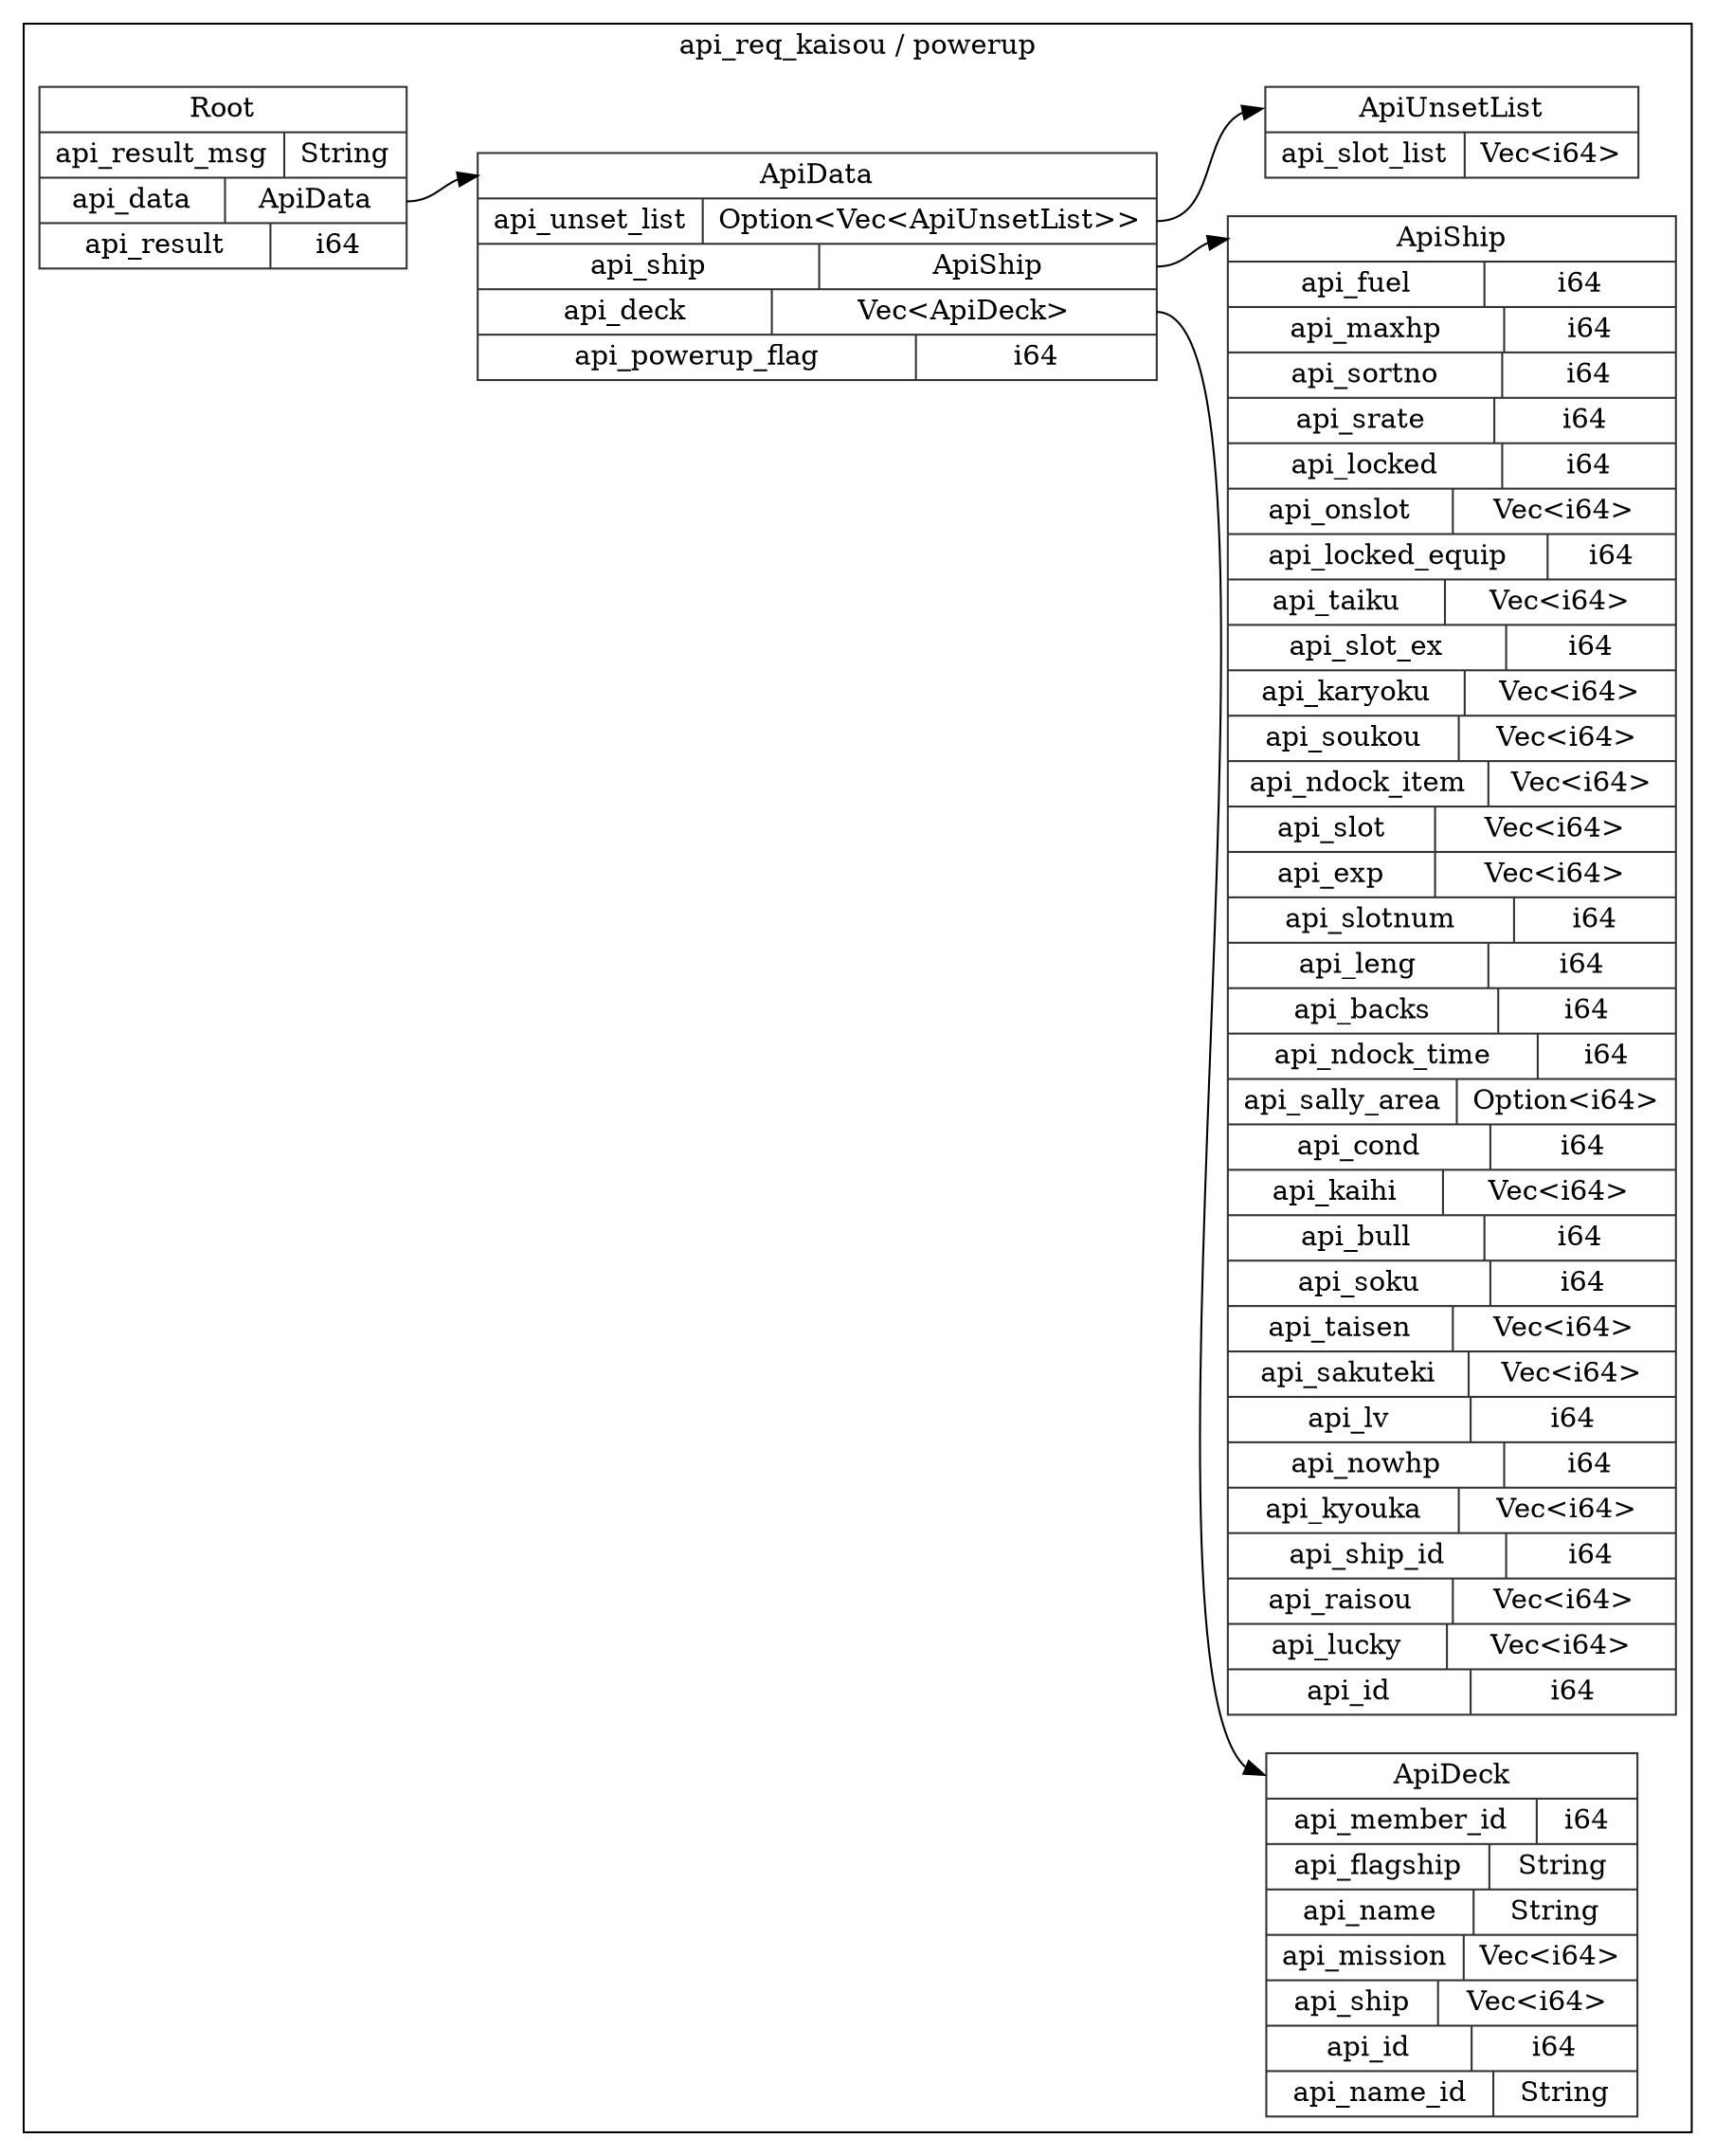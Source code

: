 digraph {
  rankdir=LR;
  subgraph cluster_0 {
    label="api_req_kaisou / powerup";
    node [style="filled", color=white, style="solid", color=gray20];
    api_req_kaisou__powerup__ApiData [label="<ApiData> ApiData  | { api_unset_list | <api_unset_list> Option\<Vec\<ApiUnsetList\>\> } | { api_ship | <api_ship> ApiShip } | { api_deck | <api_deck> Vec\<ApiDeck\> } | { api_powerup_flag | <api_powerup_flag> i64 }", shape=record];
    api_req_kaisou__powerup__ApiUnsetList;
    api_req_kaisou__powerup__ApiData:api_unset_list:e -> api_req_kaisou__powerup__ApiUnsetList:ApiUnsetList:w;
    api_req_kaisou__powerup__ApiShip;
    api_req_kaisou__powerup__ApiData:api_ship:e -> api_req_kaisou__powerup__ApiShip:ApiShip:w;
    api_req_kaisou__powerup__ApiDeck;
    api_req_kaisou__powerup__ApiData:api_deck:e -> api_req_kaisou__powerup__ApiDeck:ApiDeck:w;
    api_req_kaisou__powerup__ApiShip [label="<ApiShip> ApiShip  | { api_fuel | <api_fuel> i64 } | { api_maxhp | <api_maxhp> i64 } | { api_sortno | <api_sortno> i64 } | { api_srate | <api_srate> i64 } | { api_locked | <api_locked> i64 } | { api_onslot | <api_onslot> Vec\<i64\> } | { api_locked_equip | <api_locked_equip> i64 } | { api_taiku | <api_taiku> Vec\<i64\> } | { api_slot_ex | <api_slot_ex> i64 } | { api_karyoku | <api_karyoku> Vec\<i64\> } | { api_soukou | <api_soukou> Vec\<i64\> } | { api_ndock_item | <api_ndock_item> Vec\<i64\> } | { api_slot | <api_slot> Vec\<i64\> } | { api_exp | <api_exp> Vec\<i64\> } | { api_slotnum | <api_slotnum> i64 } | { api_leng | <api_leng> i64 } | { api_backs | <api_backs> i64 } | { api_ndock_time | <api_ndock_time> i64 } | { api_sally_area | <api_sally_area> Option\<i64\> } | { api_cond | <api_cond> i64 } | { api_kaihi | <api_kaihi> Vec\<i64\> } | { api_bull | <api_bull> i64 } | { api_soku | <api_soku> i64 } | { api_taisen | <api_taisen> Vec\<i64\> } | { api_sakuteki | <api_sakuteki> Vec\<i64\> } | { api_lv | <api_lv> i64 } | { api_nowhp | <api_nowhp> i64 } | { api_kyouka | <api_kyouka> Vec\<i64\> } | { api_ship_id | <api_ship_id> i64 } | { api_raisou | <api_raisou> Vec\<i64\> } | { api_lucky | <api_lucky> Vec\<i64\> } | { api_id | <api_id> i64 }", shape=record];
    api_req_kaisou__powerup__ApiUnsetList [label="<ApiUnsetList> ApiUnsetList  | { api_slot_list | <api_slot_list> Vec\<i64\> }", shape=record];
    api_req_kaisou__powerup__Root [label="<Root> Root  | { api_result_msg | <api_result_msg> String } | { api_data | <api_data> ApiData } | { api_result | <api_result> i64 }", shape=record];
    api_req_kaisou__powerup__Root:api_data:e -> api_req_kaisou__powerup__ApiData:ApiData:w;
    api_req_kaisou__powerup__ApiDeck [label="<ApiDeck> ApiDeck  | { api_member_id | <api_member_id> i64 } | { api_flagship | <api_flagship> String } | { api_name | <api_name> String } | { api_mission | <api_mission> Vec\<i64\> } | { api_ship | <api_ship> Vec\<i64\> } | { api_id | <api_id> i64 } | { api_name_id | <api_name_id> String }", shape=record];
  }
}
